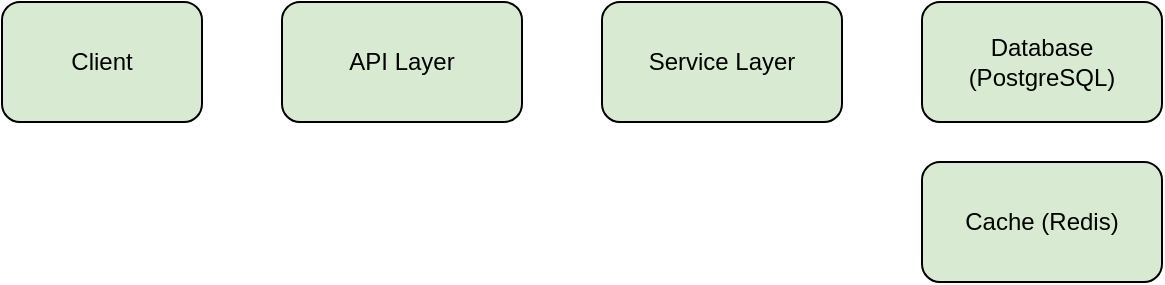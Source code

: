 <mxfile>
    <diagram name="Architecture Diagram" id="0">
        <mxGraphModel dx="1273" dy="978" grid="1" gridSize="10" guides="1" tooltips="1" connect="1" arrows="1" fold="1" page="1" pageScale="1" pageWidth="850" pageHeight="1100" math="0" shadow="0">
            <root>
                <mxCell id="0"/>
                <mxCell id="1" parent="0"/>
                <mxCell id="client" value="Client" style="rounded=1;whiteSpace=wrap;html=1;strokeWidth=1;fillColor=#D9EAD3;gradientColor=none;strokeColor=#000000;shadow=0;labelBackgroundColor=none;" parent="1" vertex="1">
                    <mxGeometry x="10" y="40" width="100" height="60" as="geometry"/>
                </mxCell>
                <mxCell id="api_layer" value="API Layer" style="rounded=1;whiteSpace=wrap;html=1;strokeWidth=1;fillColor=#D9EAD3;gradientColor=none;strokeColor=#000000;shadow=0;labelBackgroundColor=none;" parent="1" vertex="1">
                    <mxGeometry x="150" y="40" width="120" height="60" as="geometry"/>
                </mxCell>
                <mxCell id="service_layer" value="Service Layer" style="rounded=1;whiteSpace=wrap;html=1;strokeWidth=1;fillColor=#D9EAD3;gradientColor=none;strokeColor=#000000;shadow=0;labelBackgroundColor=none;" parent="1" vertex="1">
                    <mxGeometry x="310" y="40" width="120" height="60" as="geometry"/>
                </mxCell>
                <mxCell id="database" value="Database (PostgreSQL)" style="rounded=1;whiteSpace=wrap;html=1;strokeWidth=1;fillColor=#D9EAD3;gradientColor=none;strokeColor=#000000;shadow=0;labelBackgroundColor=none;" parent="1" vertex="1">
                    <mxGeometry x="470" y="40" width="120" height="60" as="geometry"/>
                </mxCell>
                <mxCell id="redis_cache" value="Cache (Redis)" style="rounded=1;whiteSpace=wrap;html=1;strokeWidth=1;fillColor=#D9EAD3;gradientColor=none;strokeColor=#000000;shadow=0;labelBackgroundColor=none;" parent="1" vertex="1">
                    <mxGeometry x="470" y="120" width="120" height="60" as="geometry"/>
                </mxCell>
            </root>
        </mxGraphModel>
    </diagram>
</mxfile>